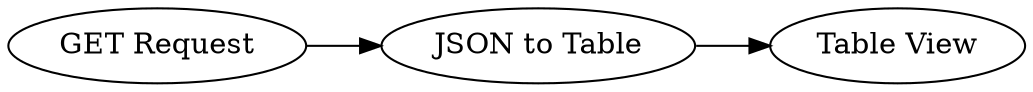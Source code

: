 digraph {
	27 -> 28
	26 -> 27
	26 [label="GET Request"]
	27 [label="JSON to Table"]
	28 [label="Table View"]
	rankdir=LR
}
